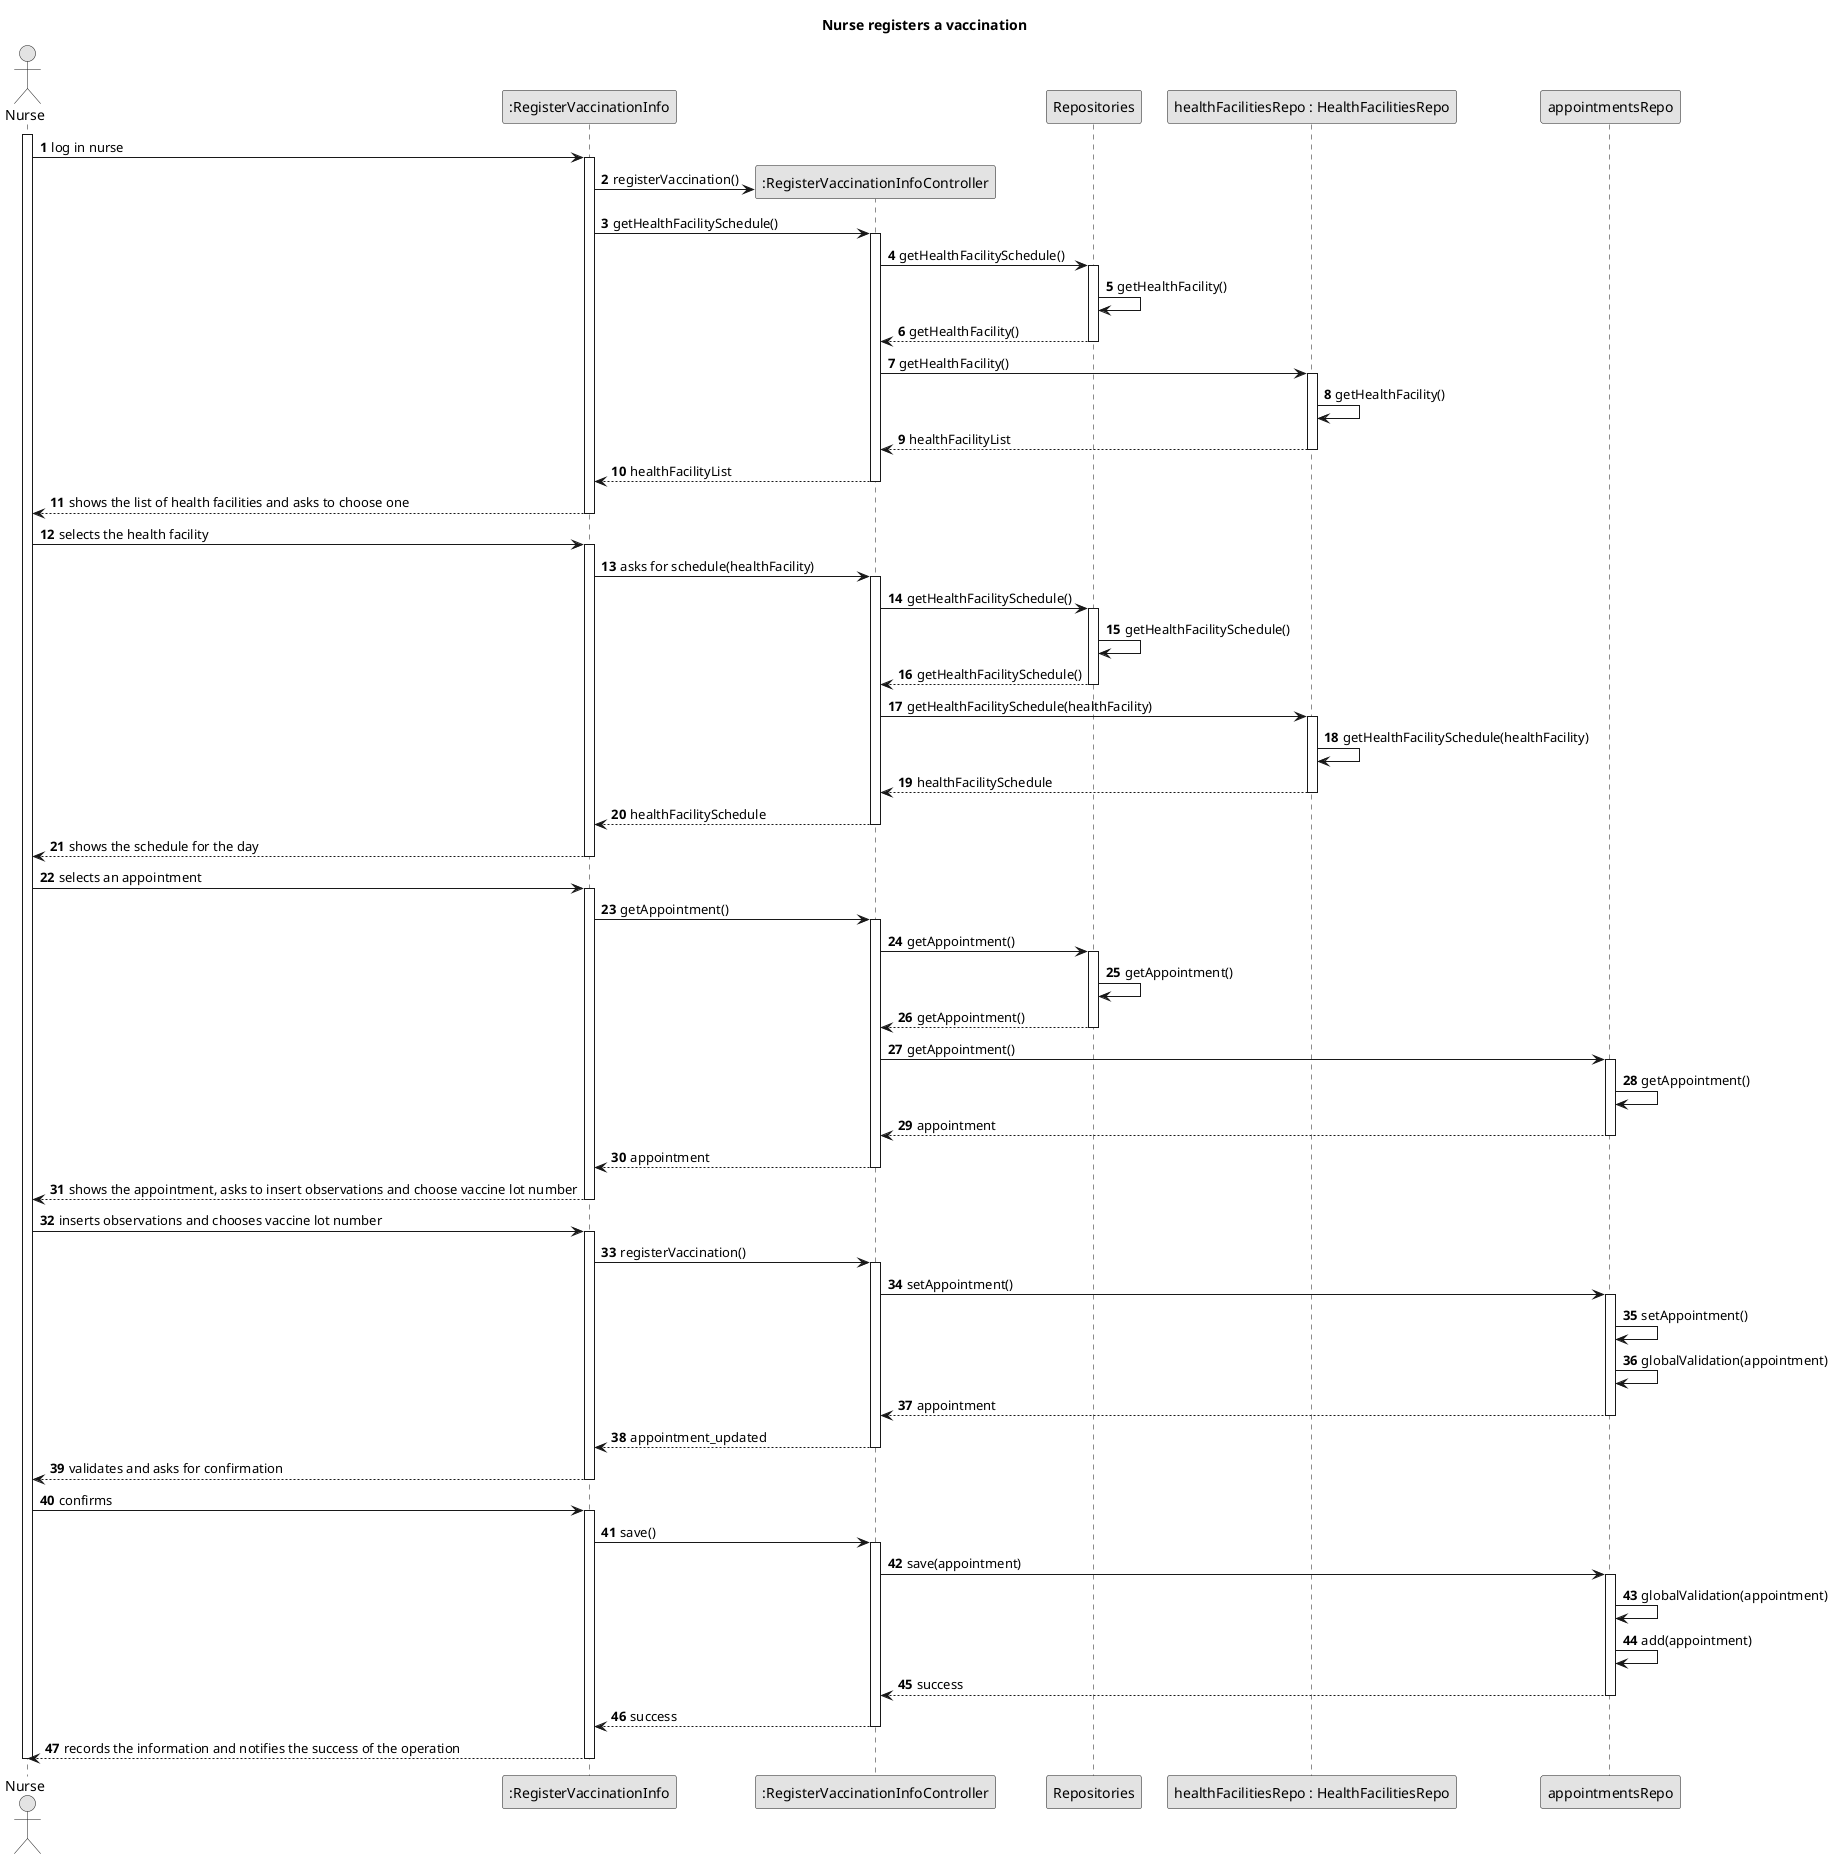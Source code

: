 @startuml
skinparam monochrome true
skinparam packageStyle rectangle
skinparam shadowing false

title Nurse registers a vaccination

autonumber

actor Nurse
participant ":RegisterVaccinationInfo" as ui
participant ":RegisterVaccinationInfoController" as ctrl
participant Repositories
participant "healthFacilitiesRepo : HealthFacilitiesRepo" as healthFacilitiesRepo

activate Nurse

    Nurse -> ui : log in nurse
    activate ui

        ui -> ctrl** : registerVaccination()
        ui -> ctrl : getHealthFacilitySchedule()
        activate ctrl

            ctrl -> Repositories : getHealthFacilitySchedule()
            activate Repositories
                Repositories -> Repositories : getHealthFacility()
                Repositories-->ctrl : getHealthFacility()
            deactivate Repositories
            ctrl -> healthFacilitiesRepo : getHealthFacility()
            activate healthFacilitiesRepo
                healthFacilitiesRepo -> healthFacilitiesRepo : getHealthFacility()
                healthFacilitiesRepo --> ctrl : healthFacilityList
            deactivate healthFacilitiesRepo
            ctrl --> ui : healthFacilityList
            deactivate ctrl
            ui --> Nurse : shows the list of health facilities and asks to choose one

    deactivate ui

    Nurse -> ui : selects the health facility
    activate ui

        ui -> ctrl : asks for schedule(healthFacility)
        activate ctrl

            ctrl -> Repositories : getHealthFacilitySchedule()
            activate Repositories
                Repositories -> Repositories : getHealthFacilitySchedule()
                Repositories --> ctrl : getHealthFacilitySchedule()
            deactivate Repositories
            ctrl -> healthFacilitiesRepo : getHealthFacilitySchedule(healthFacility)
            activate healthFacilitiesRepo

                healthFacilitiesRepo -> healthFacilitiesRepo : getHealthFacilitySchedule(healthFacility)
                healthFacilitiesRepo --> ctrl : healthFacilitySchedule
            deactivate healthFacilitiesRepo
            ctrl --> ui : healthFacilitySchedule

        deactivate ctrl
        ui --> Nurse : shows the schedule for the day
    deactivate ui

    Nurse -> ui : selects an appointment
    activate ui
        ui->ctrl : getAppointment()
        activate ctrl
            ctrl -> Repositories : getAppointment()
            activate Repositories
                Repositories -> Repositories : getAppointment()
                Repositories --> ctrl : getAppointment()
            deactivate Repositories
            ctrl -> appointmentsRepo : getAppointment()
            activate appointmentsRepo
                appointmentsRepo -> appointmentsRepo : getAppointment()
                appointmentsRepo --> ctrl : appointment
            deactivate appointmentsRepo
            ctrl --> ui : appointment
        deactivate ctrl
        ui --> Nurse : shows the appointment, asks to insert observations and choose vaccine lot number
    deactivate ui
    Nurse -> ui : inserts observations and chooses vaccine lot number
    activate ui
        ui -> ctrl : registerVaccination()
        activate ctrl
            ctrl -> appointmentsRepo : setAppointment()
            activate appointmentsRepo
                appointmentsRepo -> appointmentsRepo : setAppointment()
                appointmentsRepo -> appointmentsRepo : globalValidation(appointment)
                appointmentsRepo --> ctrl : appointment
            deactivate appointmentsRepo
            ctrl --> ui : appointment_updated
        deactivate ctrl
        ui --> Nurse : validates and asks for confirmation
    deactivate ui

    Nurse -> ui : confirms
    activate ui
        ui -> ctrl : save()
        activate ctrl
            ctrl -> appointmentsRepo : save(appointment)
            activate appointmentsRepo
                appointmentsRepo -> appointmentsRepo : globalValidation(appointment)
                appointmentsRepo -> appointmentsRepo : add(appointment)
                appointmentsRepo --> ctrl : success
            deactivate appointmentsRepo
            ctrl --> ui : success
        deactivate ctrl
        ui --> Nurse : records the information and notifies the success of the operation
    deactivate ui
deactivate Nurse

deactivate Nurse

@enduml